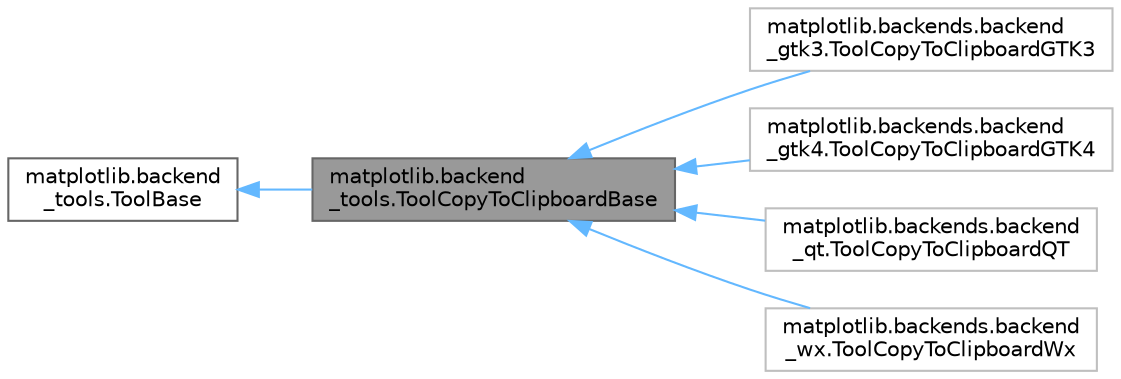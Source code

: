 digraph "matplotlib.backend_tools.ToolCopyToClipboardBase"
{
 // LATEX_PDF_SIZE
  bgcolor="transparent";
  edge [fontname=Helvetica,fontsize=10,labelfontname=Helvetica,labelfontsize=10];
  node [fontname=Helvetica,fontsize=10,shape=box,height=0.2,width=0.4];
  rankdir="LR";
  Node1 [id="Node000001",label="matplotlib.backend\l_tools.ToolCopyToClipboardBase",height=0.2,width=0.4,color="gray40", fillcolor="grey60", style="filled", fontcolor="black",tooltip=" "];
  Node2 -> Node1 [id="edge1_Node000001_Node000002",dir="back",color="steelblue1",style="solid",tooltip=" "];
  Node2 [id="Node000002",label="matplotlib.backend\l_tools.ToolBase",height=0.2,width=0.4,color="gray40", fillcolor="white", style="filled",URL="$df/dcc/classmatplotlib_1_1backend__tools_1_1ToolBase.html",tooltip=" "];
  Node1 -> Node3 [id="edge2_Node000001_Node000003",dir="back",color="steelblue1",style="solid",tooltip=" "];
  Node3 [id="Node000003",label="matplotlib.backends.backend\l_gtk3.ToolCopyToClipboardGTK3",height=0.2,width=0.4,color="grey75", fillcolor="white", style="filled",URL="$d9/d56/classmatplotlib_1_1backends_1_1backend__gtk3_1_1ToolCopyToClipboardGTK3.html",tooltip=" "];
  Node1 -> Node4 [id="edge3_Node000001_Node000004",dir="back",color="steelblue1",style="solid",tooltip=" "];
  Node4 [id="Node000004",label="matplotlib.backends.backend\l_gtk4.ToolCopyToClipboardGTK4",height=0.2,width=0.4,color="grey75", fillcolor="white", style="filled",URL="$db/d98/classmatplotlib_1_1backends_1_1backend__gtk4_1_1ToolCopyToClipboardGTK4.html",tooltip=" "];
  Node1 -> Node5 [id="edge4_Node000001_Node000005",dir="back",color="steelblue1",style="solid",tooltip=" "];
  Node5 [id="Node000005",label="matplotlib.backends.backend\l_qt.ToolCopyToClipboardQT",height=0.2,width=0.4,color="grey75", fillcolor="white", style="filled",URL="$d3/d3c/classmatplotlib_1_1backends_1_1backend__qt_1_1ToolCopyToClipboardQT.html",tooltip=" "];
  Node1 -> Node6 [id="edge5_Node000001_Node000006",dir="back",color="steelblue1",style="solid",tooltip=" "];
  Node6 [id="Node000006",label="matplotlib.backends.backend\l_wx.ToolCopyToClipboardWx",height=0.2,width=0.4,color="grey75", fillcolor="white", style="filled",URL="$d5/d40/classmatplotlib_1_1backends_1_1backend__wx_1_1ToolCopyToClipboardWx.html",tooltip=" "];
}
